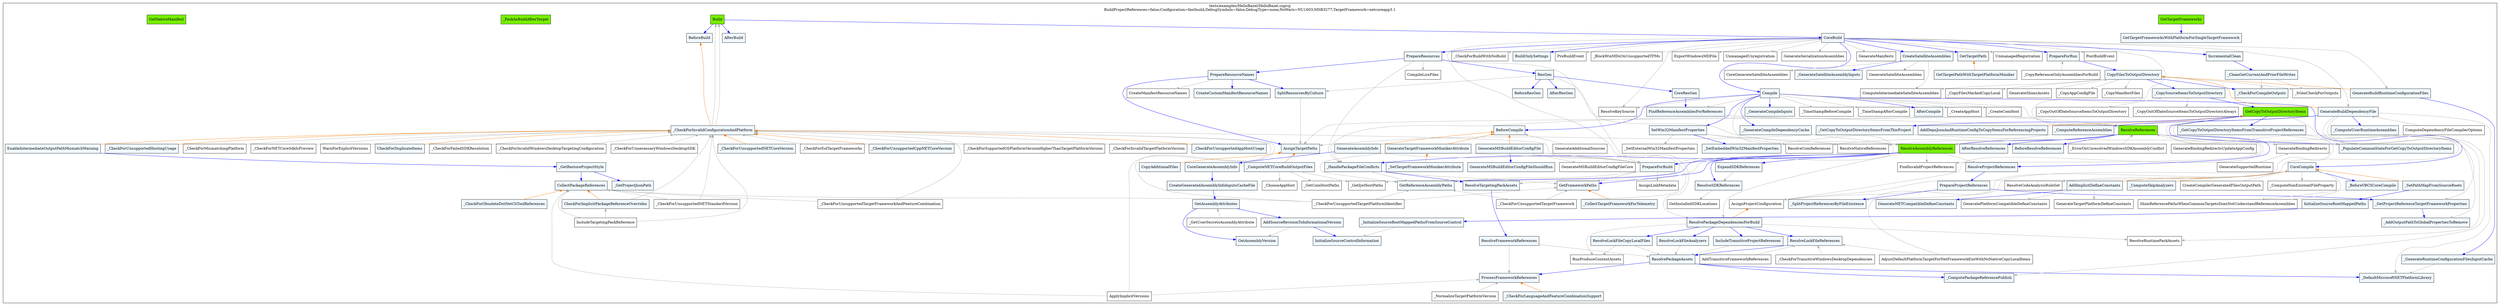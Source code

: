digraph g
{
	node [shape=box style=filled]
	subgraph cluster_1 {
		label=<tests/examples/HelloBazel/HelloBazel.csproj<br/>BuildProjectReferences=false;Configuration=fastbuild;DebugSymbols=false;DebugType=none;NoWarn=NU1603;MSB3277;TargetFramework=netcoreapp3.1>
		BeforeResolveReferences1 [label=<BeforeResolveReferences> fillcolor=aliceblue]
		ResolveReferences1 [label=<ResolveReferences> fillcolor=chartreuse2]
		ResolveReferences1 -> BeforeResolveReferences1 [color=blue]
		ResolveReferences1 -> AssignProjectConfiguration1 [color=darkgray]
		ResolveReferences1 -> ResolveProjectReferences1 [color=blue]
		ResolveReferences1 -> FindInvalidProjectReferences1 [color=darkgray]
		ResolveReferences1 -> ResolveNativeReferences1 [color=darkgray]
		ResolveReferences1 -> ResolveAssemblyReferences1 [color=blue]
		ResolveReferences1 -> _ErrorOnUnresolvedWindowsSDKAssemblyConflict1 [dir=back color=darkgray]
		ResolveReferences1 -> GenerateBindingRedirects1 [color=darkgray]
		ResolveReferences1 -> GenerateBindingRedirectsUpdateAppConfig1 [dir=back color=darkgray]
		ResolveReferences1 -> ResolveComReferences1 [color=darkgray]
		ResolveReferences1 -> AfterResolveReferences1 [color=blue]
		AssignProjectConfiguration1 [label=<AssignProjectConfiguration> fillcolor=white]
		AssignProjectConfiguration1 -> ResolvePackageDependenciesForBuild1 [dir=back color=darkorange2]
		_NormalizeTargetPlatformVersion1 [label=<_NormalizeTargetPlatformVersion> fillcolor=white]
		ProcessFrameworkReferences1 [label=<ProcessFrameworkReferences> fillcolor=aliceblue]
		ProcessFrameworkReferences1 -> _NormalizeTargetPlatformVersion1 [dir=back color=darkgray]
		ProcessFrameworkReferences1 -> _CheckForLanguageAndFeatureCombinationSupport1 [dir=back color=darkorange2]
		ProcessFrameworkReferences1 -> ApplyImplicitVersions1 [dir=back color=darkgray]
		_CheckForLanguageAndFeatureCombinationSupport1 [label=<_CheckForLanguageAndFeatureCombinationSupport> fillcolor=aliceblue]
		ApplyImplicitVersions1 [label=<ApplyImplicitVersions> fillcolor=white]
		ResolvePackageAssets1 [label=<ResolvePackageAssets> fillcolor=aliceblue]
		ResolvePackageAssets1 -> ProcessFrameworkReferences1 [color=blue]
		ResolvePackageAssets1 -> _DefaultMicrosoftNETPlatformLibrary1 [color=blue]
		ResolvePackageAssets1 -> _ComputePackageReferencePublish1 [color=blue]
		_DefaultMicrosoftNETPlatformLibrary1 [label=<_DefaultMicrosoftNETPlatformLibrary> fillcolor=aliceblue]
		_ComputePackageReferencePublish1 [label=<_ComputePackageReferencePublish> fillcolor=aliceblue]
		ResolveLockFileReferences1 [label=<ResolveLockFileReferences> fillcolor=aliceblue]
		ResolveLockFileReferences1 -> ResolvePackageAssets1 [color=blue]
		ResolveLockFileReferences1 -> AdjustDefaultPlatformTargetForNetFrameworkExeWithNoNativeCopyLocalItems1 [dir=back color=darkgray]
		ResolveLockFileReferences1 -> _CheckForTransitiveWindowsDesktopDependencies1 [dir=back color=darkgray]
		ResolveLockFileReferences1 -> AddTransitiveFrameworkReferences1 [dir=back color=darkgray]
		AdjustDefaultPlatformTargetForNetFrameworkExeWithNoNativeCopyLocalItems1 [label=<AdjustDefaultPlatformTargetForNetFrameworkExeWithNoNativeCopyLocalItems> fillcolor=white]
		_CheckForTransitiveWindowsDesktopDependencies1 [label=<_CheckForTransitiveWindowsDesktopDependencies> fillcolor=white]
		AddTransitiveFrameworkReferences1 [label=<AddTransitiveFrameworkReferences> fillcolor=white]
		ResolvePackageDependenciesForBuild1 [label=<ResolvePackageDependenciesForBuild> fillcolor=aliceblue]
		ResolvePackageDependenciesForBuild1 -> ResolveLockFileReferences1 [color=blue]
		ResolvePackageDependenciesForBuild1 -> ResolveLockFileAnalyzers1 [color=blue]
		ResolvePackageDependenciesForBuild1 -> ResolveLockFileCopyLocalFiles1 [color=blue]
		ResolvePackageDependenciesForBuild1 -> ResolveRuntimePackAssets1 [color=darkgray]
		ResolvePackageDependenciesForBuild1 -> RunProduceContentAssets1 [color=darkgray]
		ResolvePackageDependenciesForBuild1 -> IncludeTransitiveProjectReferences1 [color=blue]
		ResolveLockFileAnalyzers1 [label=<ResolveLockFileAnalyzers> fillcolor=aliceblue]
		ResolveLockFileAnalyzers1 -> ResolvePackageAssets1 [color=darkgray]
		ResolveLockFileCopyLocalFiles1 [label=<ResolveLockFileCopyLocalFiles> fillcolor=aliceblue]
		ResolveLockFileCopyLocalFiles1 -> ResolvePackageAssets1 [color=darkgray]
		ResolveLockFileCopyLocalFiles1 -> RunProduceContentAssets1 [color=darkgray]
		RunProduceContentAssets1 [label=<RunProduceContentAssets> fillcolor=white]
		ResolveRuntimePackAssets1 [label=<ResolveRuntimePackAssets> fillcolor=white]
		IncludeTransitiveProjectReferences1 [label=<IncludeTransitiveProjectReferences> fillcolor=aliceblue]
		IncludeTransitiveProjectReferences1 -> ResolvePackageAssets1 [color=darkgray]
		PrepareProjectReferences1 [label=<PrepareProjectReferences> fillcolor=aliceblue]
		PrepareProjectReferences1 -> AssignProjectConfiguration1 [color=darkgray]
		PrepareProjectReferences1 -> _SplitProjectReferencesByFileExistence1 [color=blue]
		PrepareProjectReferences1 -> _GetProjectReferenceTargetFrameworkProperties1 [color=blue]
		_SplitProjectReferencesByFileExistence1 [label=<_SplitProjectReferencesByFileExistence> fillcolor=aliceblue]
		_AddOutputPathToGlobalPropertiesToRemove1 [label=<_AddOutputPathToGlobalPropertiesToRemove> fillcolor=aliceblue]
		_GetProjectReferenceTargetFrameworkProperties1 [label=<_GetProjectReferenceTargetFrameworkProperties> fillcolor=aliceblue]
		_GetProjectReferenceTargetFrameworkProperties1 -> _AddOutputPathToGlobalPropertiesToRemove1 [color=blue]
		ResolveProjectReferences1 [label=<ResolveProjectReferences> fillcolor=aliceblue]
		ResolveProjectReferences1 -> PrepareProjectReferences1 [color=blue]
		FindInvalidProjectReferences1 [label=<FindInvalidProjectReferences> fillcolor=white]
		ResolveNativeReferences1 [label=<ResolveNativeReferences> fillcolor=white]
		ResolveAssemblyReferences1 [label=<ResolveAssemblyReferences> fillcolor=chartreuse2]
		ResolveAssemblyReferences1 -> ResolveProjectReferences1 [color=darkgray]
		ResolveAssemblyReferences1 -> FindInvalidProjectReferences1 [color=darkgray]
		ResolveAssemblyReferences1 -> GetFrameworkPaths1 [color=blue]
		ResolveAssemblyReferences1 -> GetReferenceAssemblyPaths1 [color=blue]
		ResolveAssemblyReferences1 -> PrepareForBuild1 [color=blue]
		ResolveAssemblyReferences1 -> ResolveSDKReferences1 [color=blue]
		ResolveAssemblyReferences1 -> ExpandSDKReferences1 [color=blue]
		ResolveAssemblyReferences1 -> ResolvePackageDependenciesForBuild1 [color=darkgray]
		ResolveAssemblyReferences1 -> _HandlePackageFileConflicts1 [color=blue]
		ResolveAssemblyReferences1 -> ResolveTargetingPackAssets1 [color=darkgray]
		_CheckForUnsupportedTargetFramework1 [label=<_CheckForUnsupportedTargetFramework> fillcolor=white]
		GetFrameworkPaths1 [label=<GetFrameworkPaths> fillcolor=aliceblue]
		GetFrameworkPaths1 -> _CheckForUnsupportedTargetFramework1 [dir=back color=darkgray]
		GetFrameworkPaths1 -> _CollectTargetFrameworkForTelemetry1 [dir=back color=darkorange2]
		GetFrameworkPaths1 -> _CheckForUnsupportedTargetPlatformIdentifier1 [dir=back color=darkgray]
		_CollectTargetFrameworkForTelemetry1 [label=<_CollectTargetFrameworkForTelemetry> fillcolor=aliceblue]
		_CheckForUnsupportedTargetPlatformIdentifier1 [label=<_CheckForUnsupportedTargetPlatformIdentifier> fillcolor=white]
		GetReferenceAssemblyPaths1 [label=<GetReferenceAssemblyPaths> fillcolor=aliceblue]
		GetReferenceAssemblyPaths1 -> _CheckForUnsupportedTargetFramework1 [dir=back color=darkgray]
		GetReferenceAssemblyPaths1 -> _CheckForUnsupportedTargetPlatformIdentifier1 [dir=back color=darkgray]
		PrepareForBuild1 [label=<PrepareForBuild> fillcolor=aliceblue]
		PrepareForBuild1 -> GetFrameworkPaths1 [color=darkgray]
		PrepareForBuild1 -> GetReferenceAssemblyPaths1 [color=darkgray]
		PrepareForBuild1 -> AssignLinkMetadata1 [color=darkgray]
		AssignLinkMetadata1 [label=<AssignLinkMetadata> fillcolor=white]
		GetInstalledSDKLocations1 [label=<GetInstalledSDKLocations> fillcolor=white]
		ResolveSDKReferences1 [label=<ResolveSDKReferences> fillcolor=aliceblue]
		ResolveSDKReferences1 -> GetInstalledSDKLocations1 [color=darkgray]
		ExpandSDKReferences1 [label=<ExpandSDKReferences> fillcolor=aliceblue]
		ExpandSDKReferences1 -> ResolveSDKReferences1 [color=darkgray]
		_HandlePackageFileConflicts1 [label=<_HandlePackageFileConflicts> fillcolor=aliceblue]
		_HandlePackageFileConflicts1 -> GetFrameworkPaths1 [color=darkgray]
		_HandlePackageFileConflicts1 -> GetReferenceAssemblyPaths1 [color=darkgray]
		_HandlePackageFileConflicts1 -> ResolveTargetingPackAssets1 [color=blue]
		ResolveFrameworkReferences1 [label=<ResolveFrameworkReferences> fillcolor=aliceblue]
		ResolveFrameworkReferences1 -> ProcessFrameworkReferences1 [color=darkgray]
		ResolveFrameworkReferences1 -> ResolvePackageAssets1 [color=darkgray]
		ResolveTargetingPackAssets1 [label=<ResolveTargetingPackAssets> fillcolor=aliceblue]
		ResolveTargetingPackAssets1 -> ResolveFrameworkReferences1 [color=blue]
		_ErrorOnUnresolvedWindowsSDKAssemblyConflict1 [label=<_ErrorOnUnresolvedWindowsSDKAssemblyConflict> fillcolor=white]
		GenerateBindingRedirects1 [label=<GenerateBindingRedirects> fillcolor=white]
		GenerateBindingRedirects1 -> GenerateSupportedRuntime1 [dir=back color=darkgray]
		GenerateSupportedRuntime1 [label=<GenerateSupportedRuntime> fillcolor=white]
		GenerateBindingRedirectsUpdateAppConfig1 [label=<GenerateBindingRedirectsUpdateAppConfig> fillcolor=white]
		ResolveComReferences1 [label=<ResolveComReferences> fillcolor=white]
		AfterResolveReferences1 [label=<AfterResolveReferences> fillcolor=aliceblue]
		GetTargetFrameworksWithPlatformForSingleTargetFramework1 [label=<GetTargetFrameworksWithPlatformForSingleTargetFramework> fillcolor=aliceblue]
		GetTargetFrameworks1 [label=<GetTargetFrameworks> fillcolor=chartreuse2]
		GetTargetFrameworks1 -> GetTargetFrameworksWithPlatformForSingleTargetFramework1 [color=blue]
		_CheckForInvalidConfigurationAndPlatform1 [label=<_CheckForInvalidConfigurationAndPlatform> fillcolor=aliceblue]
		_CheckForInvalidConfigurationAndPlatform1 -> _CheckForUnsupportedTargetFramework1 [dir=back color=darkgray]
		_CheckForInvalidConfigurationAndPlatform1 -> _CheckForUnsupportedTargetPlatformIdentifier1 [dir=back color=darkgray]
		_CheckForInvalidConfigurationAndPlatform1 -> _CheckForUnsupportedNETCoreVersion1 [dir=back color=darkorange2]
		_CheckForInvalidConfigurationAndPlatform1 -> _CheckForEolTargetFrameworks1 [dir=back color=darkgray]
		_CheckForInvalidConfigurationAndPlatform1 -> _CheckForUnsupportedCppNETCoreVersion1 [dir=back color=darkorange2]
		_CheckForInvalidConfigurationAndPlatform1 -> _CheckForUnsupportedNETStandardVersion1 [dir=back color=darkgray]
		_CheckForInvalidConfigurationAndPlatform1 -> _CheckForUnsupportedTargetFrameworkAndFeatureCombination1 [dir=back color=darkgray]
		_CheckForInvalidConfigurationAndPlatform1 -> _CheckForSupportedOSPlatformVersionHigherThanTargetPlatformVersion1 [dir=back color=darkgray]
		_CheckForInvalidConfigurationAndPlatform1 -> _CheckForInvalidTargetPlatformVersion1 [dir=back color=darkgray]
		_CheckForInvalidConfigurationAndPlatform1 -> _CheckForUnsupportedAppHostUsage1 [dir=back color=darkorange2]
		_CheckForInvalidConfigurationAndPlatform1 -> _CheckForUnsupportedHostingUsage1 [dir=back color=darkorange2]
		_CheckForInvalidConfigurationAndPlatform1 -> _CheckForMismatchingPlatform1 [dir=back color=darkgray]
		_CheckForInvalidConfigurationAndPlatform1 -> _CheckForNETCoreSdkIsPreview1 [dir=back color=darkgray]
		_CheckForInvalidConfigurationAndPlatform1 -> EnableIntermediateOutputPathMismatchWarning1 [dir=back color=darkorange2]
		_CheckForInvalidConfigurationAndPlatform1 -> ApplyImplicitVersions1 [dir=back color=darkgray]
		_CheckForInvalidConfigurationAndPlatform1 -> WarnForExplicitVersions1 [dir=back color=darkgray]
		_CheckForInvalidConfigurationAndPlatform1 -> CheckForImplicitPackageReferenceOverrides1 [dir=back color=darkgray]
		_CheckForInvalidConfigurationAndPlatform1 -> CheckForDuplicateItems1 [dir=back color=darkorange2]
		_CheckForInvalidConfigurationAndPlatform1 -> _CheckForFailedSDKResolution1 [dir=back color=darkgray]
		_CheckForInvalidConfigurationAndPlatform1 -> _CheckForInvalidWindowsDesktopTargetingConfiguration1 [dir=back color=darkgray]
		_CheckForInvalidConfigurationAndPlatform1 -> _CheckForUnnecessaryWindowsDesktopSDK1 [dir=back color=darkgray]
		_CheckForInvalidConfigurationAndPlatform1 -> IncludeTargetingPackReference1 [dir=back color=darkgray]
		_CheckForUnsupportedNETCoreVersion1 [label=<_CheckForUnsupportedNETCoreVersion> fillcolor=aliceblue]
		_CheckForEolTargetFrameworks1 [label=<_CheckForEolTargetFrameworks> fillcolor=white]
		_CheckForUnsupportedCppNETCoreVersion1 [label=<_CheckForUnsupportedCppNETCoreVersion> fillcolor=aliceblue]
		_CheckForUnsupportedNETStandardVersion1 [label=<_CheckForUnsupportedNETStandardVersion> fillcolor=white]
		_CheckForUnsupportedTargetFrameworkAndFeatureCombination1 [label=<_CheckForUnsupportedTargetFrameworkAndFeatureCombination> fillcolor=white]
		_CheckForSupportedOSPlatformVersionHigherThanTargetPlatformVersion1 [label=<_CheckForSupportedOSPlatformVersionHigherThanTargetPlatformVersion> fillcolor=white]
		_CheckForInvalidTargetPlatformVersion1 [label=<_CheckForInvalidTargetPlatformVersion> fillcolor=white]
		_CheckForUnsupportedAppHostUsage1 [label=<_CheckForUnsupportedAppHostUsage> fillcolor=aliceblue]
		_CheckForUnsupportedHostingUsage1 [label=<_CheckForUnsupportedHostingUsage> fillcolor=aliceblue]
		_CheckForMismatchingPlatform1 [label=<_CheckForMismatchingPlatform> fillcolor=white]
		_CheckForNETCoreSdkIsPreview1 [label=<_CheckForNETCoreSdkIsPreview> fillcolor=white]
		_GetProjectJsonPath1 [label=<_GetProjectJsonPath> fillcolor=aliceblue]
		_GetRestoreProjectStyle1 [label=<_GetRestoreProjectStyle> fillcolor=aliceblue]
		_GetRestoreProjectStyle1 -> _GetProjectJsonPath1 [color=blue]
		_GetRestoreProjectStyle1 -> CollectPackageReferences1 [color=blue]
		CollectPackageReferences1 [label=<CollectPackageReferences> fillcolor=aliceblue]
		CollectPackageReferences1 -> _CheckForUnsupportedTargetPlatformIdentifier1 [dir=back color=darkgray]
		CollectPackageReferences1 -> _CheckForUnsupportedNETStandardVersion1 [dir=back color=darkgray]
		CollectPackageReferences1 -> _CheckForUnsupportedTargetFrameworkAndFeatureCombination1 [dir=back color=darkgray]
		CollectPackageReferences1 -> ApplyImplicitVersions1 [dir=back color=darkgray]
		CollectPackageReferences1 -> CheckForImplicitPackageReferenceOverrides1 [dir=back color=darkorange2]
		CollectPackageReferences1 -> IncludeTargetingPackReference1 [dir=back color=darkgray]
		CollectPackageReferences1 -> _CheckForObsoleteDotNetCliToolReferences1 [dir=back color=darkorange2]
		IncludeTargetingPackReference1 [label=<IncludeTargetingPackReference> fillcolor=white]
		CheckForImplicitPackageReferenceOverrides1 [label=<CheckForImplicitPackageReferenceOverrides> fillcolor=aliceblue]
		CheckForImplicitPackageReferenceOverrides1 -> IncludeTargetingPackReference1 [dir=back color=darkgray]
		_CheckForObsoleteDotNetCliToolReferences1 [label=<_CheckForObsoleteDotNetCliToolReferences> fillcolor=aliceblue]
		EnableIntermediateOutputPathMismatchWarning1 [label=<EnableIntermediateOutputPathMismatchWarning> fillcolor=aliceblue]
		EnableIntermediateOutputPathMismatchWarning1 -> _GetRestoreProjectStyle1 [color=blue]
		WarnForExplicitVersions1 [label=<WarnForExplicitVersions> fillcolor=white]
		CheckForDuplicateItems1 [label=<CheckForDuplicateItems> fillcolor=aliceblue]
		_CheckForFailedSDKResolution1 [label=<_CheckForFailedSDKResolution> fillcolor=white]
		_CheckForInvalidWindowsDesktopTargetingConfiguration1 [label=<_CheckForInvalidWindowsDesktopTargetingConfiguration> fillcolor=white]
		_CheckForUnnecessaryWindowsDesktopSDK1 [label=<_CheckForUnnecessaryWindowsDesktopSDK> fillcolor=white]
		BeforeBuild1 [label=<BeforeBuild> fillcolor=aliceblue]
		BeforeBuild1 -> _CheckForInvalidConfigurationAndPlatform1 [dir=back color=darkorange2]
		Build1 [label=<Build> fillcolor=chartreuse2]
		Build1 -> BeforeBuild1 [color=blue]
		Build1 -> CoreBuild1 [color=blue]
		Build1 -> AfterBuild1 [color=blue]
		Build1 -> _CheckForInvalidConfigurationAndPlatform1 [dir=back color=darkgray]
		Build1 -> _CheckForInvalidConfigurationAndPlatform1 [dir=back color=darkgray]
		_CheckForBuildWithNoBuild1 [label=<_CheckForBuildWithNoBuild> fillcolor=white]
		CoreBuild1 [label=<CoreBuild> fillcolor=aliceblue]
		CoreBuild1 -> _CheckForBuildWithNoBuild1 [color=darkgray]
		CoreBuild1 -> BuildOnlySettings1 [color=blue]
		CoreBuild1 -> PrepareForBuild1 [color=darkgray]
		CoreBuild1 -> PreBuildEvent1 [color=darkgray]
		CoreBuild1 -> _BlockWinMDsOnUnsupportedTFMs1 [dir=back color=darkgray]
		CoreBuild1 -> ResolveReferences1 [color=darkgray]
		CoreBuild1 -> PrepareResources1 [color=blue]
		CoreBuild1 -> ResolveKeySource1 [color=darkgray]
		CoreBuild1 -> Compile1 [color=blue]
		CoreBuild1 -> ExportWindowsMDFile1 [color=darkgray]
		CoreBuild1 -> UnmanagedUnregistration1 [color=darkgray]
		CoreBuild1 -> GenerateSerializationAssemblies1 [color=darkgray]
		CoreBuild1 -> CreateSatelliteAssemblies1 [color=blue]
		CoreBuild1 -> GenerateManifests1 [color=darkgray]
		CoreBuild1 -> GetTargetPath1 [color=blue]
		CoreBuild1 -> PrepareForRun1 [color=blue]
		CoreBuild1 -> UnmanagedRegistration1 [color=darkgray]
		CoreBuild1 -> IncrementalClean1 [color=blue]
		CoreBuild1 -> PostBuildEvent1 [color=darkgray]
		CoreBuild1 -> GenerateBuildDependencyFile1 [color=darkgray]
		CoreBuild1 -> GenerateBuildRuntimeConfigurationFiles1 [color=darkgray]
		BuildOnlySettings1 [label=<BuildOnlySettings> fillcolor=aliceblue]
		PreBuildEvent1 [label=<PreBuildEvent> fillcolor=white]
		_BlockWinMDsOnUnsupportedTFMs1 [label=<_BlockWinMDsOnUnsupportedTFMs> fillcolor=white]
		PrepareResources1 [label=<PrepareResources> fillcolor=aliceblue]
		PrepareResources1 -> ResolvePackageDependenciesForBuild1 [color=darkgray]
		PrepareResources1 -> _HandlePackageFileConflicts1 [color=darkgray]
		PrepareResources1 -> PrepareResourceNames1 [color=blue]
		PrepareResources1 -> ResGen1 [color=blue]
		PrepareResources1 -> CompileLicxFiles1 [color=darkgray]
		CopyAdditionalFiles1 [label=<CopyAdditionalFiles> fillcolor=aliceblue]
		AssignTargetPaths1 [label=<AssignTargetPaths> fillcolor=aliceblue]
		AssignTargetPaths1 -> CopyAdditionalFiles1 [dir=back color=darkorange2]
		AssignTargetPaths1 -> _ComputeNETCoreBuildOutputFiles1 [dir=back color=darkorange2]
		_ChooseAppHost1 [label=<_ChooseAppHost> fillcolor=white]
		_ComputeNETCoreBuildOutputFiles1 [label=<_ComputeNETCoreBuildOutputFiles> fillcolor=aliceblue]
		_ComputeNETCoreBuildOutputFiles1 -> _ChooseAppHost1 [color=darkgray]
		_ComputeNETCoreBuildOutputFiles1 -> _GetComHostPaths1 [color=darkgray]
		_ComputeNETCoreBuildOutputFiles1 -> _GetIjwHostPaths1 [color=darkgray]
		_GetComHostPaths1 [label=<_GetComHostPaths> fillcolor=white]
		_GetIjwHostPaths1 [label=<_GetIjwHostPaths> fillcolor=white]
		PrepareResourceNames1 [label=<PrepareResourceNames> fillcolor=aliceblue]
		PrepareResourceNames1 -> AssignTargetPaths1 [color=blue]
		PrepareResourceNames1 -> SplitResourcesByCulture1 [color=blue]
		PrepareResourceNames1 -> CreateManifestResourceNames1 [color=darkgray]
		PrepareResourceNames1 -> CreateCustomManifestResourceNames1 [color=blue]
		SplitResourcesByCulture1 [label=<SplitResourcesByCulture> fillcolor=aliceblue]
		SplitResourcesByCulture1 -> AssignTargetPaths1 [color=darkgray]
		CreateManifestResourceNames1 [label=<CreateManifestResourceNames> fillcolor=white]
		CreateCustomManifestResourceNames1 [label=<CreateCustomManifestResourceNames> fillcolor=aliceblue]
		ResGen1 [label=<ResGen> fillcolor=aliceblue]
		ResGen1 -> ResolveAssemblyReferences1 [color=darkgray]
		ResGen1 -> SplitResourcesByCulture1 [color=darkgray]
		ResGen1 -> BeforeResGen1 [color=blue]
		ResGen1 -> CoreResGen1 [color=blue]
		ResGen1 -> AfterResGen1 [color=blue]
		BeforeResGen1 [label=<BeforeResGen> fillcolor=aliceblue]
		FindReferenceAssembliesForReferences1 [label=<FindReferenceAssembliesForReferences> fillcolor=aliceblue]
		FindReferenceAssembliesForReferences1 -> ResolveReferences1 [color=darkgray]
		CoreResGen1 [label=<CoreResGen> fillcolor=aliceblue]
		CoreResGen1 -> FindReferenceAssembliesForReferences1 [color=blue]
		AfterResGen1 [label=<AfterResGen> fillcolor=aliceblue]
		CompileLicxFiles1 [label=<CompileLicxFiles> fillcolor=white]
		ResolveKeySource1 [label=<ResolveKeySource> fillcolor=white]
		Compile1 [label=<Compile> fillcolor=aliceblue]
		Compile1 -> ResolveReferences1 [color=darkgray]
		Compile1 -> ResolveKeySource1 [color=darkgray]
		Compile1 -> SetWin32ManifestProperties1 [color=blue]
		Compile1 -> FindReferenceAssembliesForReferences1 [color=darkgray]
		Compile1 -> _GenerateCompileInputs1 [color=blue]
		Compile1 -> BeforeCompile1 [color=blue]
		Compile1 -> _TimeStampBeforeCompile1 [color=darkgray]
		Compile1 -> _GenerateCompileDependencyCache1 [color=blue]
		Compile1 -> CoreCompile1 [color=blue]
		Compile1 -> _TimeStampAfterCompile1 [color=darkgray]
		Compile1 -> AfterCompile1 [color=blue]
		Compile1 -> _CreateAppHost1 [color=darkgray]
		Compile1 -> _CreateComHost1 [color=darkgray]
		Compile1 -> _GetIjwHostPaths1 [color=darkgray]
		SetWin32ManifestProperties1 [label=<SetWin32ManifestProperties> fillcolor=aliceblue]
		SetWin32ManifestProperties1 -> ResolveComReferences1 [color=darkgray]
		SetWin32ManifestProperties1 -> ResolveNativeReferences1 [color=darkgray]
		SetWin32ManifestProperties1 -> _SetExternalWin32ManifestProperties1 [color=darkgray]
		SetWin32ManifestProperties1 -> _SetEmbeddedWin32ManifestProperties1 [color=blue]
		_SetExternalWin32ManifestProperties1 [label=<_SetExternalWin32ManifestProperties> fillcolor=white]
		_SetEmbeddedWin32ManifestProperties1 [label=<_SetEmbeddedWin32ManifestProperties> fillcolor=aliceblue]
		_GenerateCompileInputs1 [label=<_GenerateCompileInputs> fillcolor=aliceblue]
		GenerateMSBuildEditorConfigFile1 [label=<GenerateMSBuildEditorConfigFile> fillcolor=aliceblue]
		GenerateMSBuildEditorConfigFile1 -> PrepareForBuild1 [color=darkgray]
		GenerateMSBuildEditorConfigFile1 -> GenerateMSBuildEditorConfigFileShouldRun1 [color=blue]
		GenerateMSBuildEditorConfigFile1 -> GenerateMSBuildEditorConfigFileCore1 [color=darkgray]
		GenerateMSBuildEditorConfigFileShouldRun1 [label=<GenerateMSBuildEditorConfigFileShouldRun> fillcolor=aliceblue]
		GenerateMSBuildEditorConfigFileCore1 [label=<GenerateMSBuildEditorConfigFileCore> fillcolor=white]
		BeforeCompile1 [label=<BeforeCompile> fillcolor=aliceblue]
		BeforeCompile1 -> GenerateMSBuildEditorConfigFile1 [dir=back color=darkorange2]
		BeforeCompile1 -> GenerateTargetFrameworkMonikerAttribute1 [dir=back color=darkorange2]
		BeforeCompile1 -> GenerateAdditionalSources1 [dir=back color=darkgray]
		BeforeCompile1 -> GenerateAssemblyInfo1 [dir=back color=darkorange2]
		GenerateTargetFrameworkMonikerAttribute1 [label=<GenerateTargetFrameworkMonikerAttribute> fillcolor=aliceblue]
		GenerateTargetFrameworkMonikerAttribute1 -> PrepareForBuild1 [color=darkgray]
		GenerateTargetFrameworkMonikerAttribute1 -> GetReferenceAssemblyPaths1 [color=darkgray]
		GenerateTargetFrameworkMonikerAttribute1 -> _SetTargetFrameworkMonikerAttribute1 [dir=back color=darkorange2]
		_SetTargetFrameworkMonikerAttribute1 [label=<_SetTargetFrameworkMonikerAttribute> fillcolor=aliceblue]
		GenerateAdditionalSources1 [label=<GenerateAdditionalSources> fillcolor=white]
		GenerateAssemblyInfo1 [label=<GenerateAssemblyInfo> fillcolor=aliceblue]
		GenerateAssemblyInfo1 -> PrepareForBuild1 [color=darkgray]
		GenerateAssemblyInfo1 -> CoreGenerateAssemblyInfo1 [color=blue]
		GetAssemblyVersion1 [label=<GetAssemblyVersion> fillcolor=aliceblue]
		GetAssemblyAttributes1 [label=<GetAssemblyAttributes> fillcolor=aliceblue]
		GetAssemblyAttributes1 -> GetAssemblyVersion1 [color=blue]
		GetAssemblyAttributes1 -> AddSourceRevisionToInformationalVersion1 [color=blue]
		GetAssemblyAttributes1 -> _GetUserSecretsAssemblyAttribute1 [dir=back color=darkgray]
		AddSourceRevisionToInformationalVersion1 [label=<AddSourceRevisionToInformationalVersion> fillcolor=aliceblue]
		AddSourceRevisionToInformationalVersion1 -> GetAssemblyVersion1 [color=darkgray]
		AddSourceRevisionToInformationalVersion1 -> InitializeSourceControlInformation1 [color=blue]
		InitializeSourceControlInformation1 [label=<InitializeSourceControlInformation> fillcolor=aliceblue]
		_GetUserSecretsAssemblyAttribute1 [label=<_GetUserSecretsAssemblyAttribute> fillcolor=white]
		CreateGeneratedAssemblyInfoInputsCacheFile1 [label=<CreateGeneratedAssemblyInfoInputsCacheFile> fillcolor=aliceblue]
		CreateGeneratedAssemblyInfoInputsCacheFile1 -> GetAssemblyAttributes1 [color=blue]
		CoreGenerateAssemblyInfo1 [label=<CoreGenerateAssemblyInfo> fillcolor=aliceblue]
		CoreGenerateAssemblyInfo1 -> CreateGeneratedAssemblyInfoInputsCacheFile1 [color=blue]
		_TimeStampBeforeCompile1 [label=<_TimeStampBeforeCompile> fillcolor=white]
		_GenerateCompileDependencyCache1 [label=<_GenerateCompileDependencyCache> fillcolor=aliceblue]
		_GenerateCompileDependencyCache1 -> ResolveAssemblyReferences1 [color=darkgray]
		_ComputeNonExistentFileProperty1 [label=<_ComputeNonExistentFileProperty> fillcolor=white]
		CoreCompile1 [label=<CoreCompile> fillcolor=aliceblue]
		CoreCompile1 -> _ComputeNonExistentFileProperty1 [color=darkgray]
		CoreCompile1 -> ResolveCodeAnalysisRuleSet1 [color=darkgray]
		CoreCompile1 -> _BeforeVBCSCoreCompile1 [color=blue]
		CoreCompile1 -> AdjustDefaultPlatformTargetForNetFrameworkExeWithNoNativeCopyLocalItems1 [dir=back color=darkgray]
		CoreCompile1 -> AddImplicitDefineConstants1 [dir=back color=darkorange2]
		CoreCompile1 -> ShimReferencePathsWhenCommonTargetsDoesNotUnderstandReferenceAssemblies1 [dir=back color=darkgray]
		CoreCompile1 -> _ComputeSkipAnalyzers1 [dir=back color=darkorange2]
		CoreCompile1 -> _SetPathMapFromSourceRoots1 [dir=back color=darkorange2]
		CoreCompile1 -> CreateCompilerGeneratedFilesOutputPath1 [dir=back color=darkgray]
		ResolveCodeAnalysisRuleSet1 [label=<ResolveCodeAnalysisRuleSet> fillcolor=white]
		ShimReferencePathsWhenCommonTargetsDoesNotUnderstandReferenceAssemblies1 [label=<ShimReferencePathsWhenCommonTargetsDoesNotUnderstandReferenceAssemblies> fillcolor=white]
		_BeforeVBCSCoreCompile1 [label=<_BeforeVBCSCoreCompile> fillcolor=aliceblue]
		_BeforeVBCSCoreCompile1 -> ShimReferencePathsWhenCommonTargetsDoesNotUnderstandReferenceAssemblies1 [color=darkgray]
		GenerateTargetPlatformDefineConstants1 [label=<GenerateTargetPlatformDefineConstants> fillcolor=white]
		AddImplicitDefineConstants1 [label=<AddImplicitDefineConstants> fillcolor=aliceblue]
		AddImplicitDefineConstants1 -> GenerateTargetPlatformDefineConstants1 [color=darkgray]
		AddImplicitDefineConstants1 -> GenerateNETCompatibleDefineConstants1 [color=blue]
		AddImplicitDefineConstants1 -> GeneratePlatformCompatibleDefineConstants1 [color=darkgray]
		GenerateNETCompatibleDefineConstants1 [label=<GenerateNETCompatibleDefineConstants> fillcolor=aliceblue]
		GeneratePlatformCompatibleDefineConstants1 [label=<GeneratePlatformCompatibleDefineConstants> fillcolor=white]
		_ComputeSkipAnalyzers1 [label=<_ComputeSkipAnalyzers> fillcolor=aliceblue]
		_InitializeSourceRootMappedPathsFromSourceControl1 [label=<_InitializeSourceRootMappedPathsFromSourceControl> fillcolor=aliceblue]
		_InitializeSourceRootMappedPathsFromSourceControl1 -> InitializeSourceControlInformation1 [color=darkgray]
		InitializeSourceRootMappedPaths1 [label=<InitializeSourceRootMappedPaths> fillcolor=aliceblue]
		InitializeSourceRootMappedPaths1 -> _InitializeSourceRootMappedPathsFromSourceControl1 [color=blue]
		_SetPathMapFromSourceRoots1 [label=<_SetPathMapFromSourceRoots> fillcolor=aliceblue]
		_SetPathMapFromSourceRoots1 -> InitializeSourceRootMappedPaths1 [color=blue]
		CreateCompilerGeneratedFilesOutputPath1 [label=<CreateCompilerGeneratedFilesOutputPath> fillcolor=white]
		_TimeStampAfterCompile1 [label=<_TimeStampAfterCompile> fillcolor=white]
		AfterCompile1 [label=<AfterCompile> fillcolor=aliceblue]
		_CreateAppHost1 [label=<_CreateAppHost> fillcolor=white]
		_CreateComHost1 [label=<_CreateComHost> fillcolor=white]
		ExportWindowsMDFile1 [label=<ExportWindowsMDFile> fillcolor=white]
		UnmanagedUnregistration1 [label=<UnmanagedUnregistration> fillcolor=white]
		GenerateSerializationAssemblies1 [label=<GenerateSerializationAssemblies> fillcolor=white]
		_GenerateSatelliteAssemblyInputs1 [label=<_GenerateSatelliteAssemblyInputs> fillcolor=aliceblue]
		CreateSatelliteAssemblies1 [label=<CreateSatelliteAssemblies> fillcolor=aliceblue]
		CreateSatelliteAssemblies1 -> _GenerateSatelliteAssemblyInputs1 [color=blue]
		CreateSatelliteAssemblies1 -> ComputeIntermediateSatelliteAssemblies1 [color=darkgray]
		CreateSatelliteAssemblies1 -> GenerateSatelliteAssemblies1 [color=darkgray]
		CreateSatelliteAssemblies1 -> CoreGenerateSatelliteAssemblies1 [color=darkgray]
		ComputeIntermediateSatelliteAssemblies1 [label=<ComputeIntermediateSatelliteAssemblies> fillcolor=white]
		GenerateSatelliteAssemblies1 [label=<GenerateSatelliteAssemblies> fillcolor=white]
		CoreGenerateSatelliteAssemblies1 [label=<CoreGenerateSatelliteAssemblies> fillcolor=white]
		GenerateManifests1 [label=<GenerateManifests> fillcolor=white]
		GetTargetPathWithTargetPlatformMoniker1 [label=<GetTargetPathWithTargetPlatformMoniker> fillcolor=aliceblue]
		GetTargetPath1 [label=<GetTargetPath> fillcolor=aliceblue]
		GetTargetPath1 -> GetTargetPathWithTargetPlatformMoniker1 [dir=back color=darkorange2]
		CopyFilesToOutputDirectory1 [label=<CopyFilesToOutputDirectory> fillcolor=aliceblue]
		CopyFilesToOutputDirectory1 -> ComputeIntermediateSatelliteAssemblies1 [color=darkgray]
		CopyFilesToOutputDirectory1 -> _CopyFilesMarkedCopyLocal1 [color=darkgray]
		CopyFilesToOutputDirectory1 -> _CopySourceItemsToOutputDirectory1 [color=blue]
		CopyFilesToOutputDirectory1 -> _CopyAppConfigFile1 [color=darkgray]
		CopyFilesToOutputDirectory1 -> _CopyManifestFiles1 [color=darkgray]
		CopyFilesToOutputDirectory1 -> _CheckForCompileOutputs1 [color=blue]
		CopyFilesToOutputDirectory1 -> _SGenCheckForOutputs1 [color=darkgray]
		CopyFilesToOutputDirectory1 -> GenerateBuildDependencyFile1 [dir=back color=darkorange2]
		CopyFilesToOutputDirectory1 -> GenerateBuildRuntimeConfigurationFiles1 [dir=back color=darkorange2]
		CopyFilesToOutputDirectory1 -> GenerateShimsAssets1 [dir=back color=darkgray]
		_CopyFilesMarkedCopyLocal1 [label=<_CopyFilesMarkedCopyLocal> fillcolor=white]
		GetCopyToOutputDirectoryItems1 [label=<GetCopyToOutputDirectoryItems> fillcolor=chartreuse2]
		GetCopyToOutputDirectoryItems1 -> AssignTargetPaths1 [color=darkgray]
		GetCopyToOutputDirectoryItems1 -> AssignProjectConfiguration1 [color=darkgray]
		GetCopyToOutputDirectoryItems1 -> _SplitProjectReferencesByFileExistence1 [color=darkgray]
		GetCopyToOutputDirectoryItems1 -> _GetProjectReferenceTargetFrameworkProperties1 [color=darkgray]
		GetCopyToOutputDirectoryItems1 -> _PopulateCommonStateForGetCopyToOutputDirectoryItems1 [color=blue]
		GetCopyToOutputDirectoryItems1 -> AddDepsJsonAndRuntimeConfigToCopyItemsForReferencingProjects1 [dir=back color=darkorange2]
		GetCopyToOutputDirectoryItems1 -> _GetCopyToOutputDirectoryItemsFromTransitiveProjectReferences1 [color=blue]
		GetCopyToOutputDirectoryItems1 -> _GetCopyToOutputDirectoryItemsFromThisProject1 [color=blue]
		_PopulateCommonStateForGetCopyToOutputDirectoryItems1 [label=<_PopulateCommonStateForGetCopyToOutputDirectoryItems> fillcolor=aliceblue]
		AddDepsJsonAndRuntimeConfigToCopyItemsForReferencingProjects1 [label=<AddDepsJsonAndRuntimeConfigToCopyItemsForReferencingProjects> fillcolor=aliceblue]
		_CopySourceItemsToOutputDirectory1 [label=<_CopySourceItemsToOutputDirectory> fillcolor=aliceblue]
		_CopySourceItemsToOutputDirectory1 -> GetCopyToOutputDirectoryItems1 [color=blue]
		_CopySourceItemsToOutputDirectory1 -> _CopyOutOfDateSourceItemsToOutputDirectory1 [color=darkgray]
		_CopySourceItemsToOutputDirectory1 -> _CopyOutOfDateSourceItemsToOutputDirectoryAlways1 [color=darkgray]
		_GetCopyToOutputDirectoryItemsFromTransitiveProjectReferences1 [label=<_GetCopyToOutputDirectoryItemsFromTransitiveProjectReferences> fillcolor=aliceblue]
		_GetCopyToOutputDirectoryItemsFromTransitiveProjectReferences1 -> _PopulateCommonStateForGetCopyToOutputDirectoryItems1 [color=darkgray]
		_GetCopyToOutputDirectoryItemsFromTransitiveProjectReferences1 -> _AddOutputPathToGlobalPropertiesToRemove1 [color=darkgray]
		_GetCopyToOutputDirectoryItemsFromThisProject1 [label=<_GetCopyToOutputDirectoryItemsFromThisProject> fillcolor=aliceblue]
		_GetCopyToOutputDirectoryItemsFromThisProject1 -> AssignTargetPaths1 [color=darkgray]
		_GetCopyToOutputDirectoryItemsFromThisProject1 -> _PopulateCommonStateForGetCopyToOutputDirectoryItems1 [color=darkgray]
		_CopyOutOfDateSourceItemsToOutputDirectory1 [label=<_CopyOutOfDateSourceItemsToOutputDirectory> fillcolor=white]
		_CopyOutOfDateSourceItemsToOutputDirectoryAlways1 [label=<_CopyOutOfDateSourceItemsToOutputDirectoryAlways> fillcolor=white]
		_CopyAppConfigFile1 [label=<_CopyAppConfigFile> fillcolor=white]
		_CopyManifestFiles1 [label=<_CopyManifestFiles> fillcolor=white]
		_CheckForCompileOutputs1 [label=<_CheckForCompileOutputs> fillcolor=aliceblue]
		_SGenCheckForOutputs1 [label=<_SGenCheckForOutputs> fillcolor=white]
		GenerateBuildDependencyFile1 [label=<GenerateBuildDependencyFile> fillcolor=aliceblue]
		GenerateBuildDependencyFile1 -> _DefaultMicrosoftNETPlatformLibrary1 [color=darkgray]
		GenerateBuildDependencyFile1 -> _HandlePackageFileConflicts1 [color=darkgray]
		GenerateBuildDependencyFile1 -> _ComputeReferenceAssemblies1 [color=blue]
		GenerateBuildDependencyFile1 -> _ComputeUserRuntimeAssemblies1 [color=blue]
		GenerateBuildDependencyFile1 -> ResolveRuntimePackAssets1 [color=darkgray]
		GenerateBuildDependencyFile1 -> _ComputePackageReferencePublish1 [color=darkgray]
		GenerateBuildDependencyFile1 -> ComputeDependencyFileCompilerOptions1 [dir=back color=darkgray]
		_ComputeReferenceAssemblies1 [label=<_ComputeReferenceAssemblies> fillcolor=aliceblue]
		_ComputeReferenceAssemblies1 -> ResolveAssemblyReferences1 [color=darkgray]
		_ComputeUserRuntimeAssemblies1 [label=<_ComputeUserRuntimeAssemblies> fillcolor=aliceblue]
		ComputeDependencyFileCompilerOptions1 [label=<ComputeDependencyFileCompilerOptions> fillcolor=white]
		_GenerateRuntimeConfigurationFilesInputCache1 [label=<_GenerateRuntimeConfigurationFilesInputCache> fillcolor=aliceblue]
		_GenerateRuntimeConfigurationFilesInputCache1 -> _DefaultMicrosoftNETPlatformLibrary1 [color=darkgray]
		GenerateBuildRuntimeConfigurationFiles1 [label=<GenerateBuildRuntimeConfigurationFiles> fillcolor=aliceblue]
		GenerateBuildRuntimeConfigurationFiles1 -> _GenerateRuntimeConfigurationFilesInputCache1 [color=blue]
		GenerateShimsAssets1 [label=<GenerateShimsAssets> fillcolor=white]
		PrepareForRun1 [label=<PrepareForRun> fillcolor=aliceblue]
		PrepareForRun1 -> CopyFilesToOutputDirectory1 [color=blue]
		PrepareForRun1 -> _CopyReferenceOnlyAssembliesForBuild1 [dir=back color=darkgray]
		_CopyReferenceOnlyAssembliesForBuild1 [label=<_CopyReferenceOnlyAssembliesForBuild> fillcolor=white]
		UnmanagedRegistration1 [label=<UnmanagedRegistration> fillcolor=white]
		_CleanGetCurrentAndPriorFileWrites1 [label=<_CleanGetCurrentAndPriorFileWrites> fillcolor=aliceblue]
		_CleanGetCurrentAndPriorFileWrites1 -> _CheckForCompileOutputs1 [color=darkgray]
		_CleanGetCurrentAndPriorFileWrites1 -> _SGenCheckForOutputs1 [color=darkgray]
		IncrementalClean1 [label=<IncrementalClean> fillcolor=aliceblue]
		IncrementalClean1 -> _CleanGetCurrentAndPriorFileWrites1 [color=blue]
		PostBuildEvent1 [label=<PostBuildEvent> fillcolor=white]
		AfterBuild1 [label=<AfterBuild> fillcolor=aliceblue]
		_PackAsBuildAfterTarget1 [label=<_PackAsBuildAfterTarget> fillcolor=chartreuse2]
		GetNativeManifest1 [label=<GetNativeManifest> fillcolor=chartreuse2]
	}
}